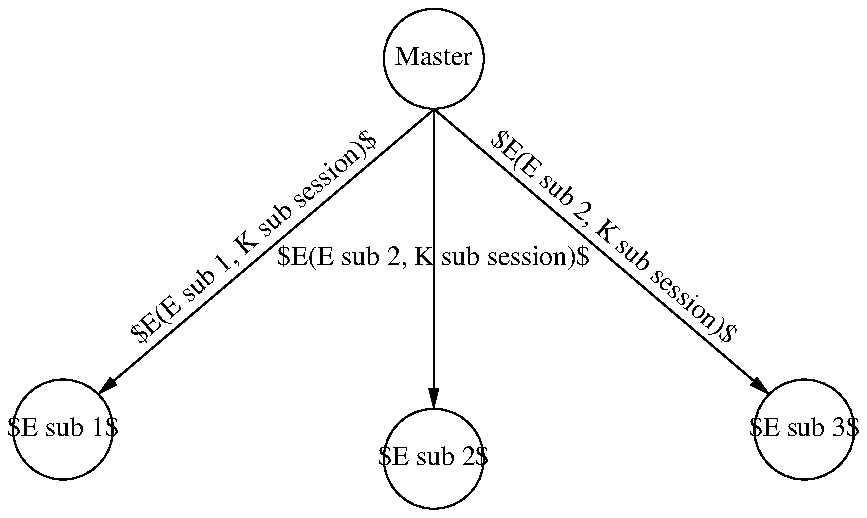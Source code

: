 .PS
MASTER: circle "Master"
E1: circle "$E sub 1$" with .ne at MASTER.sw + (-1.5,-1.5)
E2: circle "$E sub 2$" with .n at MASTER.s + (0,-1.5)
E3: circle "$E sub 3$" with .nw at MASTER.se + (1.5,-1.5)
arrow <- "$E(E sub 1, K sub session)$" "" aligned from E1.ne to MASTER.s
arrow <- "$E(E sub 2, K sub session)$" from E2.n to MASTER.s
arrow -> "$E(E sub 2, K sub session)$" "" aligned from MASTER.s to E3.nw
.PE
